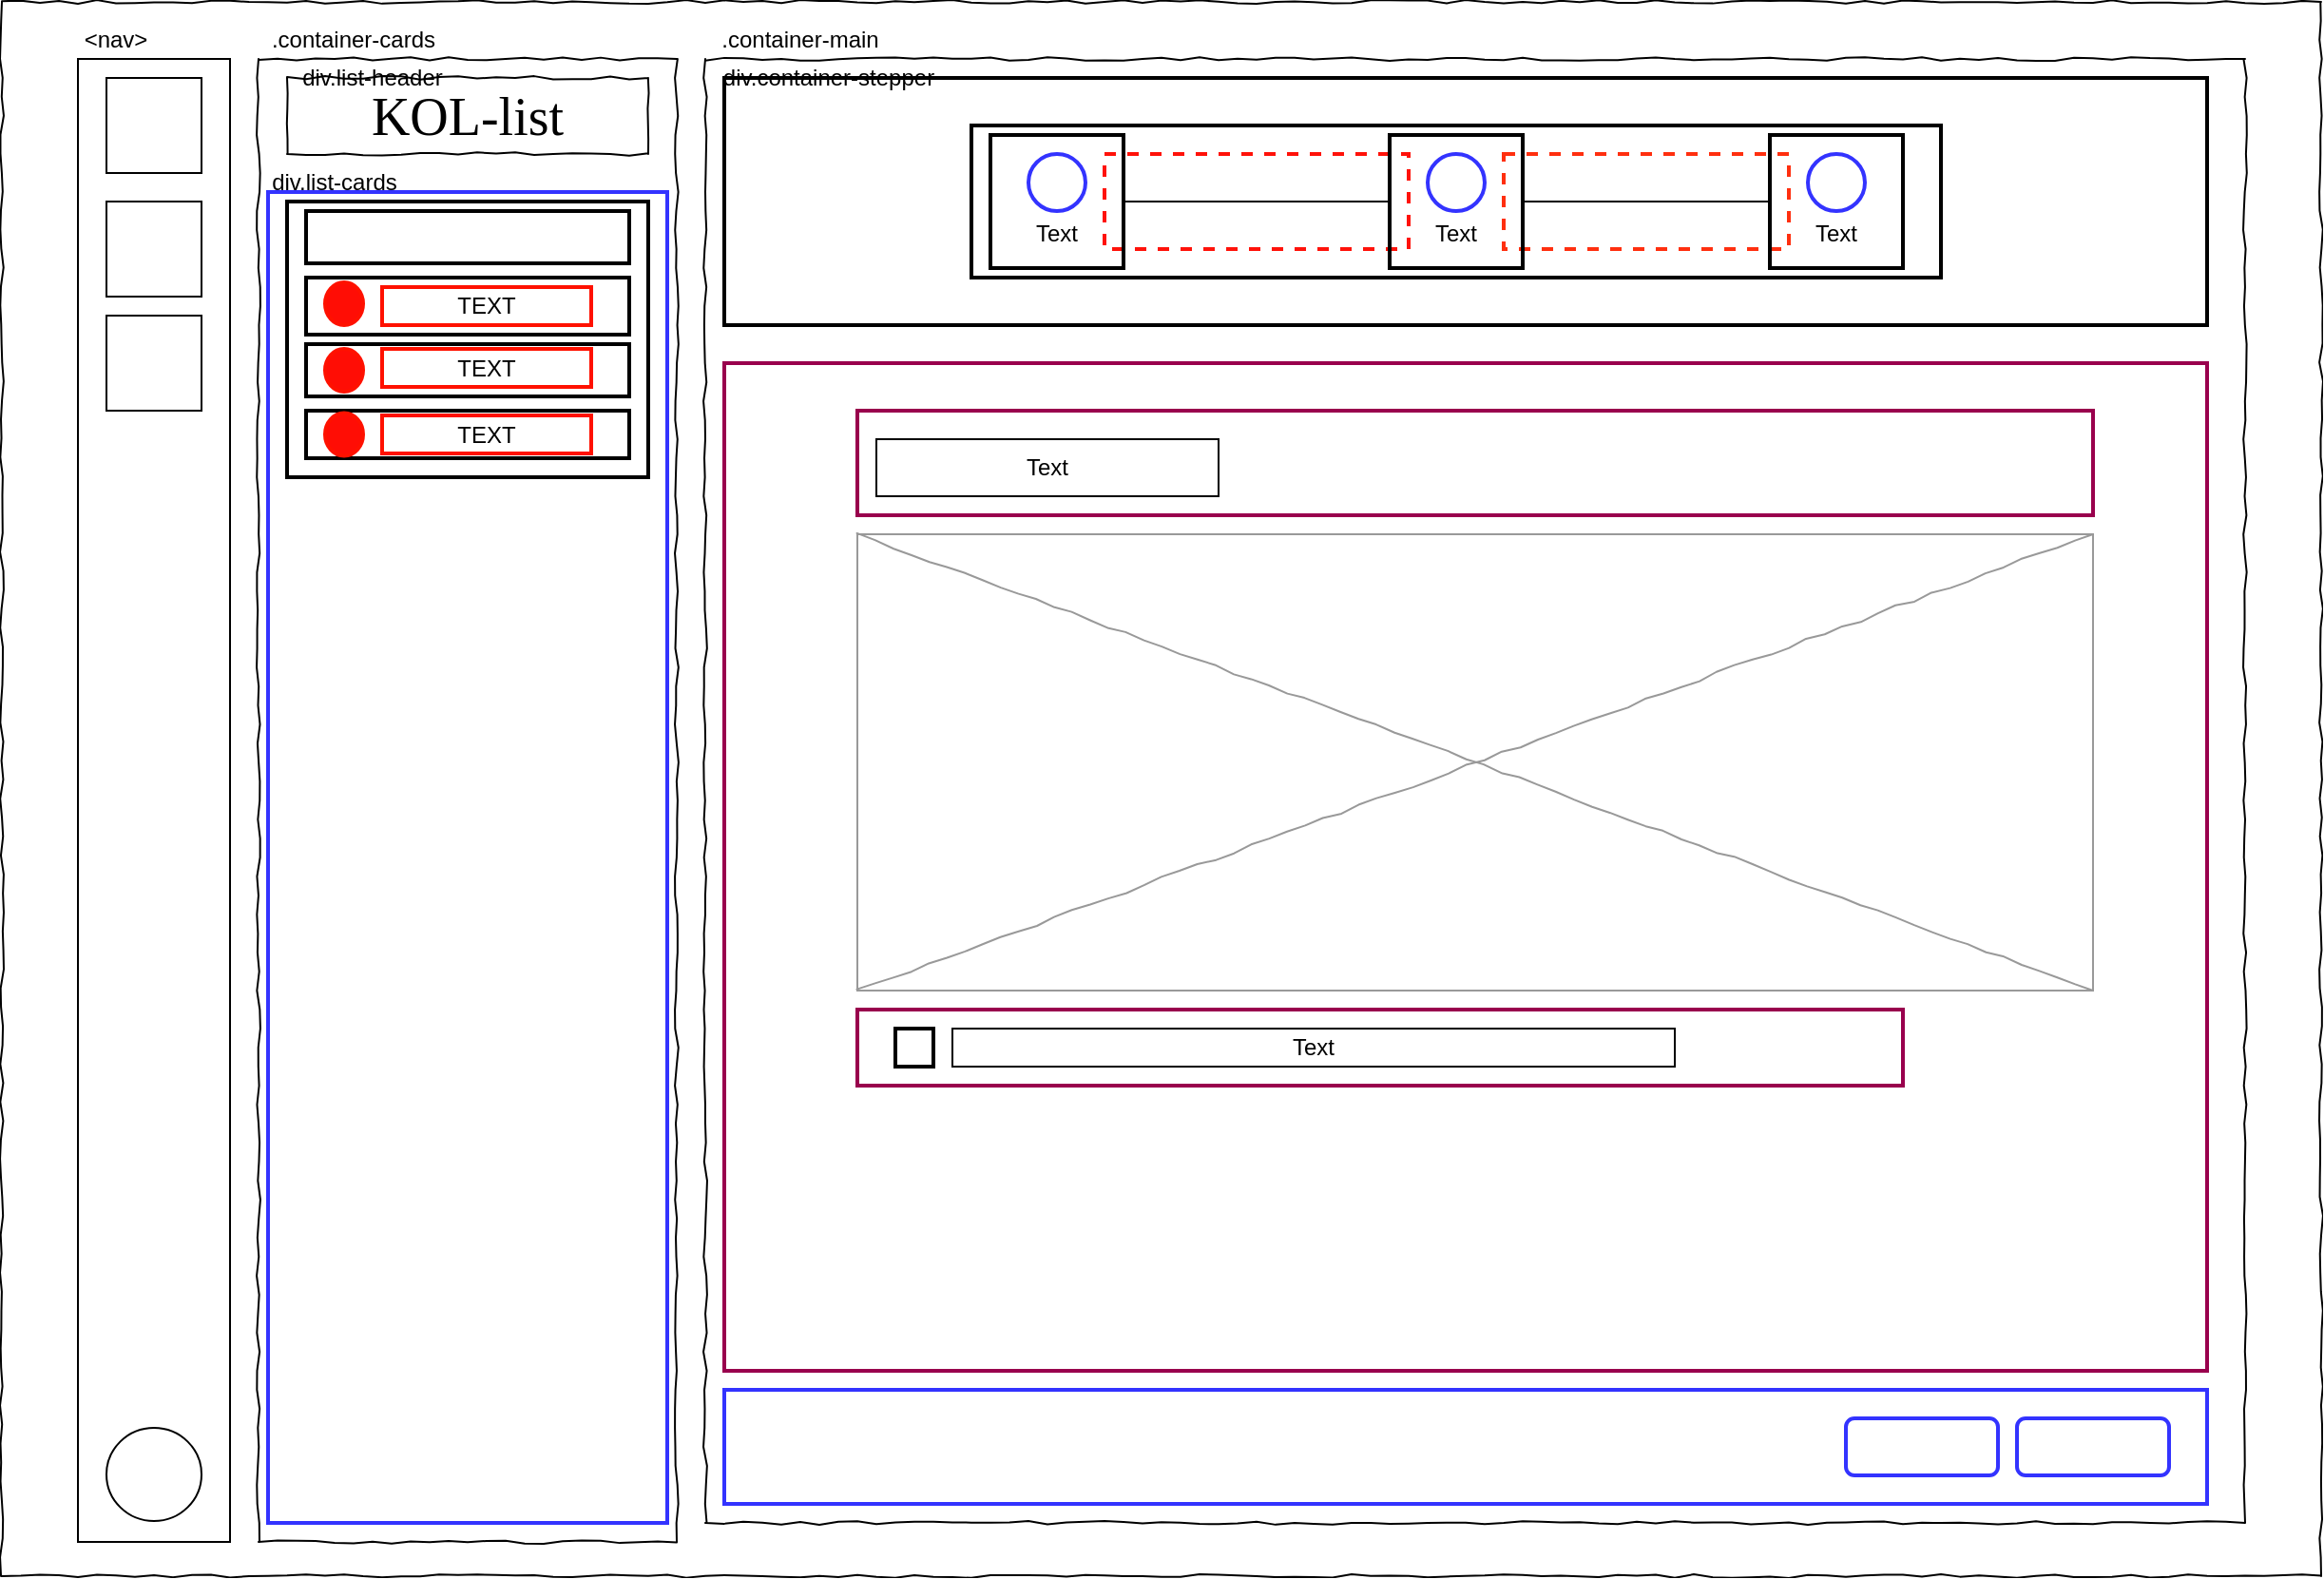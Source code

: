 <mxfile version="14.8.0" type="github">
  <diagram name="Page-1" id="03018318-947c-dd8e-b7a3-06fadd420f32">
    <mxGraphModel dx="2522" dy="1612" grid="1" gridSize="10" guides="1" tooltips="1" connect="1" arrows="1" fold="1" page="1" pageScale="1" pageWidth="1100" pageHeight="850" background="none" math="0" shadow="0">
      <root>
        <mxCell id="0" />
        <mxCell id="1" parent="0" />
        <mxCell id="LAibJ-5zCVIrmC9jEC37-33" value="" style="rounded=0;whiteSpace=wrap;html=1;strokeWidth=2;fillColor=none;dashed=1;strokeColor=#FF2F0F;" vertex="1" parent="1">
          <mxGeometry x="670" y="60" width="150" height="50" as="geometry" />
        </mxCell>
        <mxCell id="677b7b8949515195-1" value="" style="whiteSpace=wrap;html=1;rounded=0;shadow=0;labelBackgroundColor=none;strokeColor=#000000;strokeWidth=1;fillColor=none;fontFamily=Verdana;fontSize=12;fontColor=#000000;align=center;comic=1;" parent="1" vertex="1">
          <mxGeometry x="-120" y="-20" width="1220" height="828" as="geometry" />
        </mxCell>
        <mxCell id="677b7b8949515195-10" value="" style="whiteSpace=wrap;html=1;rounded=0;shadow=0;labelBackgroundColor=none;strokeWidth=1;fillColor=none;fontFamily=Verdana;fontSize=12;align=center;comic=1;" parent="1" vertex="1">
          <mxGeometry x="250" y="10" width="810" height="770" as="geometry" />
        </mxCell>
        <mxCell id="LAibJ-5zCVIrmC9jEC37-24" value="" style="rounded=0;whiteSpace=wrap;html=1;strokeWidth=2;fillColor=none;" vertex="1" parent="1">
          <mxGeometry x="260" y="20" width="780" height="130" as="geometry" />
        </mxCell>
        <mxCell id="LAibJ-5zCVIrmC9jEC37-25" value="" style="rounded=0;whiteSpace=wrap;html=1;strokeColor=#000000;strokeWidth=2;fillColor=none;" vertex="1" parent="1">
          <mxGeometry x="390" y="45" width="510" height="80" as="geometry" />
        </mxCell>
        <mxCell id="LAibJ-5zCVIrmC9jEC37-32" value="" style="rounded=0;whiteSpace=wrap;html=1;strokeWidth=2;fillColor=none;dashed=1;strokeColor=#FF120A;" vertex="1" parent="1">
          <mxGeometry x="460" y="60" width="160" height="50" as="geometry" />
        </mxCell>
        <mxCell id="LAibJ-5zCVIrmC9jEC37-34" value="" style="rounded=0;whiteSpace=wrap;html=1;strokeWidth=2;fillColor=none;strokeColor=#99004D;" vertex="1" parent="1">
          <mxGeometry x="260" y="170" width="780" height="530" as="geometry" />
        </mxCell>
        <mxCell id="677b7b8949515195-16" value="" style="verticalLabelPosition=bottom;shadow=0;dashed=0;align=center;verticalAlign=top;strokeWidth=1;shape=mxgraph.mockup.graphics.simpleIcon;strokeColor=#999999;rounded=0;labelBackgroundColor=none;fontFamily=Verdana;fontSize=14;fontColor=#000000;comic=1;html=1;" parent="1" vertex="1">
          <mxGeometry x="330" y="260" width="650" height="240" as="geometry" />
        </mxCell>
        <mxCell id="677b7b8949515195-8" value="" style="whiteSpace=wrap;html=1;rounded=0;shadow=0;labelBackgroundColor=none;strokeWidth=1;fillColor=none;fontFamily=Verdana;fontSize=12;align=center;comic=1;" parent="1" vertex="1">
          <mxGeometry x="15" y="10" width="220" height="780" as="geometry" />
        </mxCell>
        <mxCell id="677b7b8949515195-2" value="KOL-list" style="whiteSpace=wrap;html=1;rounded=0;shadow=0;labelBackgroundColor=none;strokeWidth=1;fontFamily=Verdana;fontSize=28;align=center;comic=1;" parent="1" vertex="1">
          <mxGeometry x="30" y="20" width="190" height="40" as="geometry" />
        </mxCell>
        <mxCell id="677b7b8949515195-27" value="" style="text;html=1;points=[];align=left;verticalAlign=top;spacingTop=-4;fontSize=14;fontFamily=Verdana;strokeColor=#000000;strokeWidth=2;" parent="1" vertex="1">
          <mxGeometry x="30" y="85" width="190" height="145" as="geometry" />
        </mxCell>
        <mxCell id="LAibJ-5zCVIrmC9jEC37-7" value="" style="rounded=0;whiteSpace=wrap;html=1;fillColor=none;" vertex="1" parent="1">
          <mxGeometry x="-80" y="10" width="80" height="780" as="geometry" />
        </mxCell>
        <mxCell id="LAibJ-5zCVIrmC9jEC37-8" value="" style="rounded=0;whiteSpace=wrap;html=1;fillColor=none;" vertex="1" parent="1">
          <mxGeometry x="-65" y="20" width="50" height="50" as="geometry" />
        </mxCell>
        <mxCell id="LAibJ-5zCVIrmC9jEC37-10" value="" style="rounded=0;whiteSpace=wrap;html=1;fillColor=none;" vertex="1" parent="1">
          <mxGeometry x="-65" y="85" width="50" height="50" as="geometry" />
        </mxCell>
        <mxCell id="LAibJ-5zCVIrmC9jEC37-11" value="" style="rounded=0;whiteSpace=wrap;html=1;fillColor=none;" vertex="1" parent="1">
          <mxGeometry x="-65" y="145" width="50" height="50" as="geometry" />
        </mxCell>
        <mxCell id="LAibJ-5zCVIrmC9jEC37-12" value="" style="ellipse;whiteSpace=wrap;html=1;fillColor=none;" vertex="1" parent="1">
          <mxGeometry x="-65" y="730" width="50" height="49" as="geometry" />
        </mxCell>
        <mxCell id="LAibJ-5zCVIrmC9jEC37-13" value="" style="rounded=0;whiteSpace=wrap;html=1;strokeColor=#000000;strokeWidth=2;fillColor=none;" vertex="1" parent="1">
          <mxGeometry x="40" y="90" width="170" height="27.5" as="geometry" />
        </mxCell>
        <mxCell id="LAibJ-5zCVIrmC9jEC37-14" value="" style="rounded=0;whiteSpace=wrap;html=1;strokeColor=#000000;strokeWidth=2;fillColor=none;" vertex="1" parent="1">
          <mxGeometry x="40" y="125" width="170" height="30" as="geometry" />
        </mxCell>
        <mxCell id="LAibJ-5zCVIrmC9jEC37-15" value="" style="rounded=0;whiteSpace=wrap;html=1;strokeColor=#000000;strokeWidth=2;fillColor=none;" vertex="1" parent="1">
          <mxGeometry x="40" y="160" width="170" height="27.5" as="geometry" />
        </mxCell>
        <mxCell id="LAibJ-5zCVIrmC9jEC37-16" value="" style="rounded=0;whiteSpace=wrap;html=1;strokeColor=#000000;strokeWidth=2;fillColor=none;" vertex="1" parent="1">
          <mxGeometry x="40" y="195" width="170" height="25" as="geometry" />
        </mxCell>
        <mxCell id="LAibJ-5zCVIrmC9jEC37-17" value="" style="ellipse;whiteSpace=wrap;html=1;strokeWidth=2;strokeColor=#FF1100;fillColor=#FF0D05;" vertex="1" parent="1">
          <mxGeometry x="50" y="127.5" width="20" height="22.5" as="geometry" />
        </mxCell>
        <mxCell id="LAibJ-5zCVIrmC9jEC37-19" value="TEXT" style="rounded=0;whiteSpace=wrap;html=1;strokeColor=#FF1100;strokeWidth=2;fillColor=none;" vertex="1" parent="1">
          <mxGeometry x="80" y="130" width="110" height="20" as="geometry" />
        </mxCell>
        <mxCell id="LAibJ-5zCVIrmC9jEC37-20" value="" style="ellipse;whiteSpace=wrap;html=1;strokeWidth=2;strokeColor=#FF1100;fillColor=#FF0D05;" vertex="1" parent="1">
          <mxGeometry x="50" y="162.5" width="20" height="22.5" as="geometry" />
        </mxCell>
        <mxCell id="LAibJ-5zCVIrmC9jEC37-21" value="" style="ellipse;whiteSpace=wrap;html=1;strokeWidth=2;strokeColor=#FF1100;fillColor=#FF0D05;" vertex="1" parent="1">
          <mxGeometry x="50" y="196.25" width="20" height="22.5" as="geometry" />
        </mxCell>
        <mxCell id="LAibJ-5zCVIrmC9jEC37-22" value="TEXT" style="rounded=0;whiteSpace=wrap;html=1;strokeColor=#FF1100;strokeWidth=2;fillColor=none;" vertex="1" parent="1">
          <mxGeometry x="80" y="162.5" width="110" height="20" as="geometry" />
        </mxCell>
        <mxCell id="LAibJ-5zCVIrmC9jEC37-23" value="TEXT" style="rounded=0;whiteSpace=wrap;html=1;strokeColor=#FF1100;strokeWidth=2;fillColor=none;" vertex="1" parent="1">
          <mxGeometry x="80" y="197.5" width="110" height="20" as="geometry" />
        </mxCell>
        <mxCell id="LAibJ-5zCVIrmC9jEC37-26" value="" style="rounded=0;whiteSpace=wrap;html=1;strokeColor=#000000;strokeWidth=2;fillColor=none;" vertex="1" parent="1">
          <mxGeometry x="400" y="50" width="70" height="70" as="geometry" />
        </mxCell>
        <mxCell id="LAibJ-5zCVIrmC9jEC37-27" value="" style="rounded=0;whiteSpace=wrap;html=1;strokeColor=#000000;strokeWidth=2;fillColor=none;" vertex="1" parent="1">
          <mxGeometry x="610" y="50" width="70" height="70" as="geometry" />
        </mxCell>
        <mxCell id="LAibJ-5zCVIrmC9jEC37-28" value="" style="rounded=0;whiteSpace=wrap;html=1;strokeColor=#000000;strokeWidth=2;fillColor=none;" vertex="1" parent="1">
          <mxGeometry x="810" y="50" width="70" height="70" as="geometry" />
        </mxCell>
        <mxCell id="LAibJ-5zCVIrmC9jEC37-31" value="" style="endArrow=none;html=1;entryX=1;entryY=0.5;entryDx=0;entryDy=0;exitX=0;exitY=0.5;exitDx=0;exitDy=0;" edge="1" parent="1" source="LAibJ-5zCVIrmC9jEC37-28" target="LAibJ-5zCVIrmC9jEC37-27">
          <mxGeometry width="50" height="50" relative="1" as="geometry">
            <mxPoint x="520" y="300" as="sourcePoint" />
            <mxPoint x="570" y="250" as="targetPoint" />
          </mxGeometry>
        </mxCell>
        <mxCell id="LAibJ-5zCVIrmC9jEC37-35" value="" style="rounded=0;whiteSpace=wrap;html=1;strokeColor=#99004D;strokeWidth=2;fillColor=none;" vertex="1" parent="1">
          <mxGeometry x="330" y="195" width="650" height="55" as="geometry" />
        </mxCell>
        <mxCell id="LAibJ-5zCVIrmC9jEC37-36" value="" style="rounded=0;whiteSpace=wrap;html=1;strokeColor=#99004D;strokeWidth=2;fillColor=none;" vertex="1" parent="1">
          <mxGeometry x="330" y="510" width="550" height="40" as="geometry" />
        </mxCell>
        <mxCell id="LAibJ-5zCVIrmC9jEC37-37" value="" style="rounded=0;whiteSpace=wrap;html=1;strokeWidth=2;fillColor=none;" vertex="1" parent="1">
          <mxGeometry x="350" y="520" width="20" height="20" as="geometry" />
        </mxCell>
        <mxCell id="LAibJ-5zCVIrmC9jEC37-38" value="Text" style="text;html=1;fillColor=none;align=center;verticalAlign=middle;whiteSpace=wrap;rounded=0;strokeColor=#000000;" vertex="1" parent="1">
          <mxGeometry x="380" y="520" width="380" height="20" as="geometry" />
        </mxCell>
        <mxCell id="LAibJ-5zCVIrmC9jEC37-39" value="Text" style="text;html=1;fillColor=none;align=center;verticalAlign=middle;whiteSpace=wrap;rounded=0;strokeColor=#000000;" vertex="1" parent="1">
          <mxGeometry x="340" y="210" width="180" height="30" as="geometry" />
        </mxCell>
        <mxCell id="LAibJ-5zCVIrmC9jEC37-42" value="" style="rounded=0;whiteSpace=wrap;html=1;strokeWidth=2;fillColor=none;strokeColor=#3333FF;" vertex="1" parent="1">
          <mxGeometry x="260" y="710" width="780" height="60" as="geometry" />
        </mxCell>
        <mxCell id="LAibJ-5zCVIrmC9jEC37-43" value="" style="rounded=1;whiteSpace=wrap;html=1;strokeColor=#3333FF;strokeWidth=2;fillColor=none;" vertex="1" parent="1">
          <mxGeometry x="850" y="725" width="80" height="30" as="geometry" />
        </mxCell>
        <mxCell id="LAibJ-5zCVIrmC9jEC37-44" value="" style="rounded=1;whiteSpace=wrap;html=1;strokeColor=#3333FF;strokeWidth=2;fillColor=none;" vertex="1" parent="1">
          <mxGeometry x="940" y="725" width="80" height="30" as="geometry" />
        </mxCell>
        <mxCell id="LAibJ-5zCVIrmC9jEC37-46" value="" style="endArrow=none;html=1;entryX=1;entryY=0.5;entryDx=0;entryDy=0;exitX=0;exitY=0.5;exitDx=0;exitDy=0;" edge="1" parent="1" source="LAibJ-5zCVIrmC9jEC37-27" target="LAibJ-5zCVIrmC9jEC37-26">
          <mxGeometry width="50" height="50" relative="1" as="geometry">
            <mxPoint x="605" y="84" as="sourcePoint" />
            <mxPoint x="475" y="84" as="targetPoint" />
          </mxGeometry>
        </mxCell>
        <mxCell id="LAibJ-5zCVIrmC9jEC37-47" value="Text" style="text;html=1;strokeColor=none;fillColor=none;align=center;verticalAlign=middle;whiteSpace=wrap;rounded=0;" vertex="1" parent="1">
          <mxGeometry x="410" y="93.75" width="50" height="16.25" as="geometry" />
        </mxCell>
        <mxCell id="LAibJ-5zCVIrmC9jEC37-48" value="" style="ellipse;whiteSpace=wrap;html=1;aspect=fixed;strokeColor=#3333FF;strokeWidth=2;fillColor=none;" vertex="1" parent="1">
          <mxGeometry x="420" y="60" width="30" height="30" as="geometry" />
        </mxCell>
        <mxCell id="LAibJ-5zCVIrmC9jEC37-49" value="Text" style="text;html=1;strokeColor=none;fillColor=none;align=center;verticalAlign=middle;whiteSpace=wrap;rounded=0;" vertex="1" parent="1">
          <mxGeometry x="620" y="93.75" width="50" height="16.25" as="geometry" />
        </mxCell>
        <mxCell id="LAibJ-5zCVIrmC9jEC37-50" value="" style="ellipse;whiteSpace=wrap;html=1;aspect=fixed;strokeColor=#3333FF;strokeWidth=2;fillColor=none;" vertex="1" parent="1">
          <mxGeometry x="630" y="60" width="30" height="30" as="geometry" />
        </mxCell>
        <mxCell id="LAibJ-5zCVIrmC9jEC37-51" value="Text" style="text;html=1;strokeColor=none;fillColor=none;align=center;verticalAlign=middle;whiteSpace=wrap;rounded=0;" vertex="1" parent="1">
          <mxGeometry x="820" y="93.75" width="50" height="16.25" as="geometry" />
        </mxCell>
        <mxCell id="LAibJ-5zCVIrmC9jEC37-52" value="" style="ellipse;whiteSpace=wrap;html=1;aspect=fixed;strokeColor=#3333FF;strokeWidth=2;fillColor=none;" vertex="1" parent="1">
          <mxGeometry x="830" y="60" width="30" height="30" as="geometry" />
        </mxCell>
        <mxCell id="LAibJ-5zCVIrmC9jEC37-53" value="&amp;lt;nav&amp;gt;" style="text;html=1;strokeColor=none;fillColor=none;align=center;verticalAlign=middle;whiteSpace=wrap;rounded=0;" vertex="1" parent="1">
          <mxGeometry x="-80" y="-10" width="40" height="20" as="geometry" />
        </mxCell>
        <mxCell id="LAibJ-5zCVIrmC9jEC37-55" value=".container-cards" style="text;html=1;strokeColor=none;fillColor=none;align=center;verticalAlign=middle;whiteSpace=wrap;rounded=0;" vertex="1" parent="1">
          <mxGeometry x="15" y="-10" width="100" height="20" as="geometry" />
        </mxCell>
        <mxCell id="LAibJ-5zCVIrmC9jEC37-56" value=".container-main" style="text;html=1;strokeColor=none;fillColor=none;align=center;verticalAlign=middle;whiteSpace=wrap;rounded=0;" vertex="1" parent="1">
          <mxGeometry x="250" y="-10" width="100" height="20" as="geometry" />
        </mxCell>
        <mxCell id="LAibJ-5zCVIrmC9jEC37-57" value="div.list-header" style="rounded=0;whiteSpace=wrap;html=1;strokeWidth=2;fillColor=none;strokeColor=none;" vertex="1" parent="1">
          <mxGeometry x="15" y="10" width="120" height="20" as="geometry" />
        </mxCell>
        <mxCell id="LAibJ-5zCVIrmC9jEC37-58" value="div.list-cards" style="text;html=1;strokeColor=none;fillColor=none;align=center;verticalAlign=middle;whiteSpace=wrap;rounded=0;" vertex="1" parent="1">
          <mxGeometry x="15" y="65" width="80" height="20" as="geometry" />
        </mxCell>
        <mxCell id="LAibJ-5zCVIrmC9jEC37-59" value="" style="rounded=0;whiteSpace=wrap;html=1;strokeColor=#3333FF;strokeWidth=2;fillColor=none;" vertex="1" parent="1">
          <mxGeometry x="20" y="80" width="210" height="700" as="geometry" />
        </mxCell>
        <mxCell id="LAibJ-5zCVIrmC9jEC37-60" value="div.container-stepper&lt;br&gt;" style="text;html=1;strokeColor=none;fillColor=none;align=center;verticalAlign=middle;whiteSpace=wrap;rounded=0;" vertex="1" parent="1">
          <mxGeometry x="250" y="10" width="130" height="20" as="geometry" />
        </mxCell>
      </root>
    </mxGraphModel>
  </diagram>
</mxfile>

